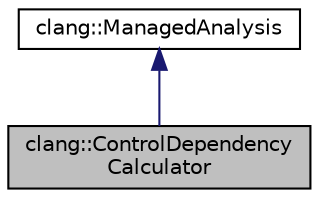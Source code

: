 digraph "clang::ControlDependencyCalculator"
{
 // LATEX_PDF_SIZE
  bgcolor="transparent";
  edge [fontname="Helvetica",fontsize="10",labelfontname="Helvetica",labelfontsize="10"];
  node [fontname="Helvetica",fontsize="10",shape=record];
  Node1 [label="clang::ControlDependency\lCalculator",height=0.2,width=0.4,color="black", fillcolor="grey75", style="filled", fontcolor="black",tooltip=" "];
  Node2 -> Node1 [dir="back",color="midnightblue",fontsize="10",style="solid",fontname="Helvetica"];
  Node2 [label="clang::ManagedAnalysis",height=0.2,width=0.4,color="black",URL="$classclang_1_1ManagedAnalysis.html",tooltip="The base class of a hierarchy of objects representing analyses tied to AnalysisDeclContext."];
}
